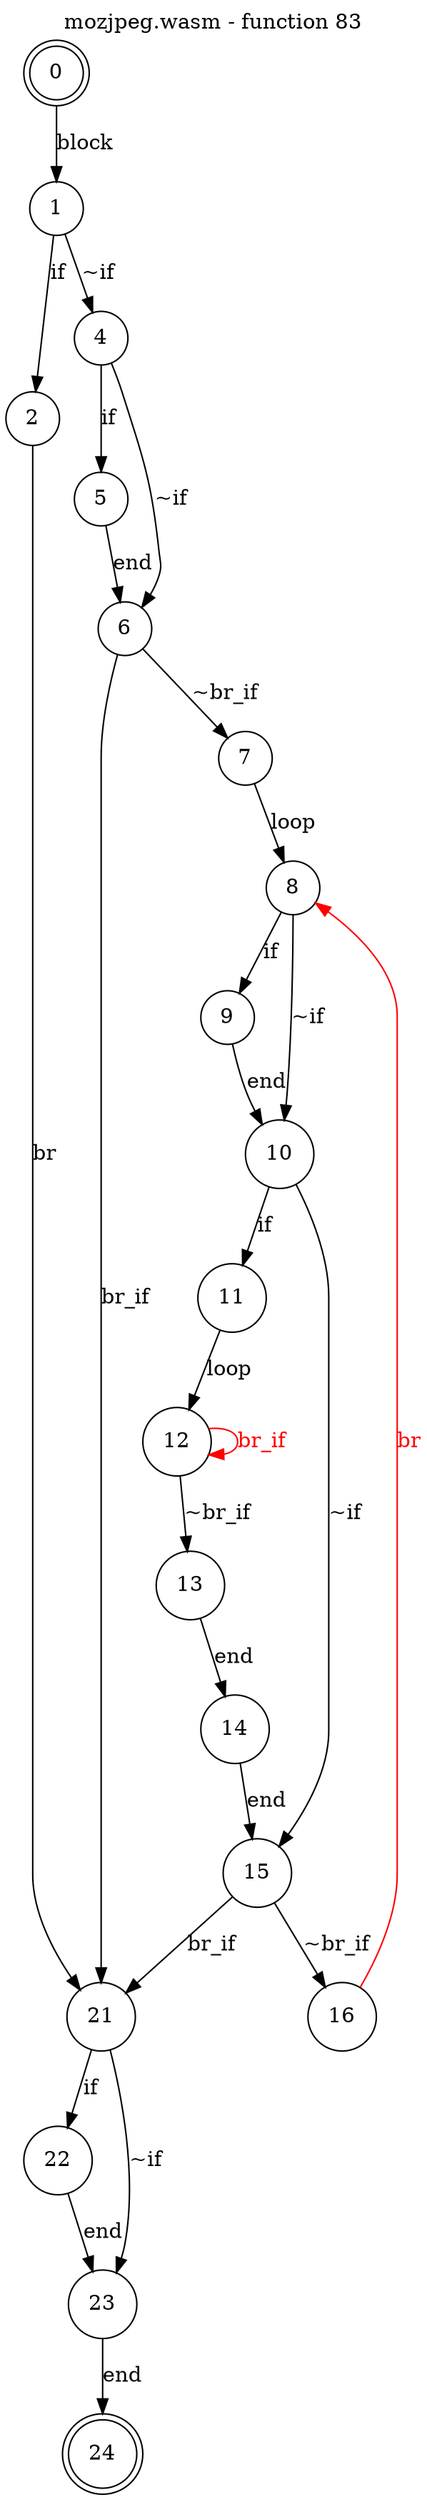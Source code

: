 digraph finite_state_machine {
    label = "mozjpeg.wasm - function 83"
    labelloc =  t
    labelfontsize = 16
    labelfontcolor = black
    labelfontname = "Helvetica"
    node [shape = doublecircle]; 0 24;
    node [shape = circle];
    0 -> 1[label="block"];
    1 -> 2[label="if"];
    1 -> 4[label="~if"];
    2 -> 21[label="br"];
    4 -> 5[label="if"];
    4 -> 6[label="~if"];
    5 -> 6[label="end"];
    6 -> 7[label="~br_if"];
    6 -> 21[label="br_if"];
    7 -> 8[label="loop"];
    8 -> 9[label="if"];
    8 -> 10[label="~if"];
    9 -> 10[label="end"];
    10 -> 11[label="if"];
    10 -> 15[label="~if"];
    11 -> 12[label="loop"];
    12 -> 13[label="~br_if"];
    12 -> 12[color="red" fontcolor="red" label="br_if"];
    13 -> 14[label="end"];
    14 -> 15[label="end"];
    15 -> 16[label="~br_if"];
    15 -> 21[label="br_if"];
    16 -> 8[color="red" fontcolor="red" label="br"];
    21 -> 22[label="if"];
    21 -> 23[label="~if"];
    22 -> 23[label="end"];
    23 -> 24[label="end"];
}
